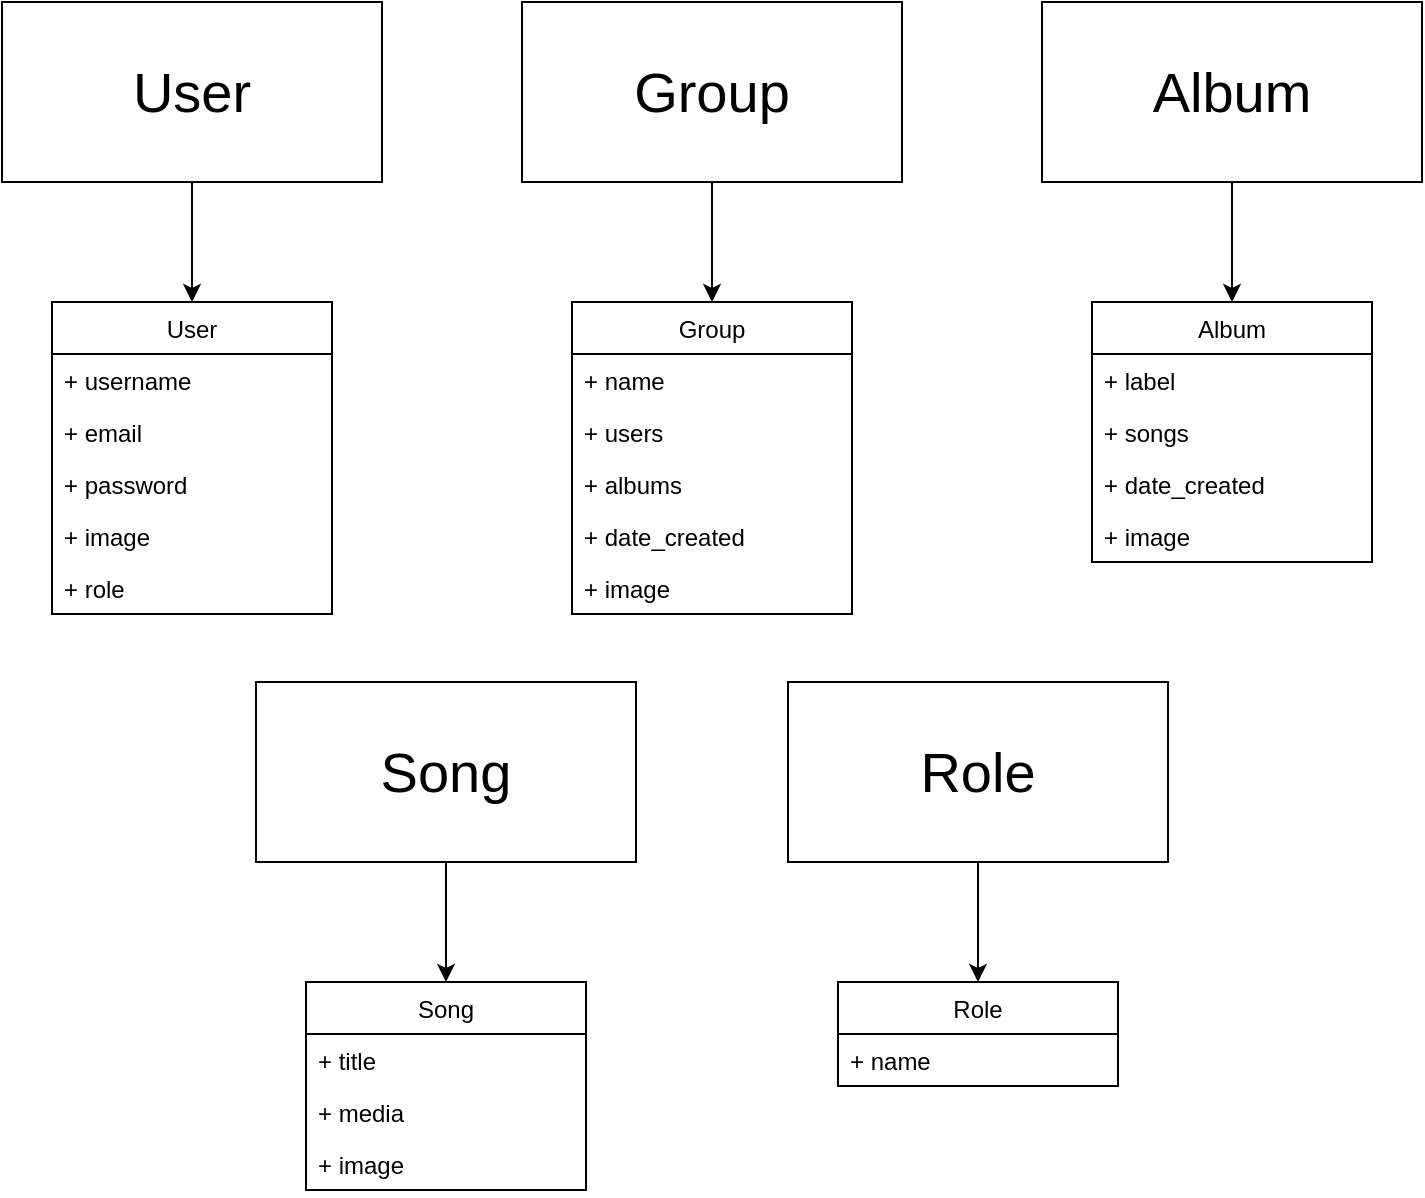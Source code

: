 <mxfile version="15.4.0" type="device"><diagram id="rNgb67nUA-flBkzxLx9r" name="Страница 1"><mxGraphModel dx="1422" dy="862" grid="1" gridSize="10" guides="1" tooltips="1" connect="1" arrows="1" fold="1" page="1" pageScale="1" pageWidth="827" pageHeight="1169" math="0" shadow="0"><root><mxCell id="0"/><mxCell id="1" parent="0"/><mxCell id="sQSboes8nyo_y6Q3QGYn-12" style="edgeStyle=orthogonalEdgeStyle;rounded=0;orthogonalLoop=1;jettySize=auto;html=1;" edge="1" parent="1" source="sQSboes8nyo_y6Q3QGYn-1" target="sQSboes8nyo_y6Q3QGYn-7"><mxGeometry relative="1" as="geometry"/></mxCell><mxCell id="sQSboes8nyo_y6Q3QGYn-1" value="&lt;font style=&quot;font-size: 28px&quot;&gt;User&lt;/font&gt;" style="rounded=0;whiteSpace=wrap;html=1;" vertex="1" parent="1"><mxGeometry x="59" y="150" width="190" height="90" as="geometry"/></mxCell><mxCell id="sQSboes8nyo_y6Q3QGYn-22" value="" style="edgeStyle=orthogonalEdgeStyle;rounded=0;orthogonalLoop=1;jettySize=auto;html=1;" edge="1" parent="1" source="sQSboes8nyo_y6Q3QGYn-3" target="sQSboes8nyo_y6Q3QGYn-16"><mxGeometry relative="1" as="geometry"/></mxCell><mxCell id="sQSboes8nyo_y6Q3QGYn-3" value="&lt;font style=&quot;font-size: 28px&quot;&gt;Group&lt;/font&gt;" style="rounded=0;whiteSpace=wrap;html=1;" vertex="1" parent="1"><mxGeometry x="319" y="150" width="190" height="90" as="geometry"/></mxCell><mxCell id="sQSboes8nyo_y6Q3QGYn-30" value="" style="edgeStyle=orthogonalEdgeStyle;rounded=0;orthogonalLoop=1;jettySize=auto;html=1;" edge="1" parent="1" source="sQSboes8nyo_y6Q3QGYn-4" target="sQSboes8nyo_y6Q3QGYn-24"><mxGeometry relative="1" as="geometry"/></mxCell><mxCell id="sQSboes8nyo_y6Q3QGYn-4" value="&lt;font style=&quot;font-size: 28px&quot;&gt;Album&lt;/font&gt;" style="rounded=0;whiteSpace=wrap;html=1;" vertex="1" parent="1"><mxGeometry x="579" y="150" width="190" height="90" as="geometry"/></mxCell><mxCell id="sQSboes8nyo_y6Q3QGYn-38" style="edgeStyle=orthogonalEdgeStyle;rounded=0;orthogonalLoop=1;jettySize=auto;html=1;" edge="1" parent="1" source="sQSboes8nyo_y6Q3QGYn-5" target="sQSboes8nyo_y6Q3QGYn-32"><mxGeometry relative="1" as="geometry"/></mxCell><mxCell id="sQSboes8nyo_y6Q3QGYn-5" value="&lt;span style=&quot;font-size: 28px&quot;&gt;Song&lt;/span&gt;" style="rounded=0;whiteSpace=wrap;html=1;" vertex="1" parent="1"><mxGeometry x="186" y="490" width="190" height="90" as="geometry"/></mxCell><mxCell id="sQSboes8nyo_y6Q3QGYn-46" value="" style="edgeStyle=orthogonalEdgeStyle;rounded=0;orthogonalLoop=1;jettySize=auto;html=1;" edge="1" parent="1" source="sQSboes8nyo_y6Q3QGYn-6" target="sQSboes8nyo_y6Q3QGYn-40"><mxGeometry relative="1" as="geometry"/></mxCell><mxCell id="sQSboes8nyo_y6Q3QGYn-6" value="&lt;span style=&quot;font-size: 28px&quot;&gt;Role&lt;/span&gt;" style="rounded=0;whiteSpace=wrap;html=1;" vertex="1" parent="1"><mxGeometry x="452" y="490" width="190" height="90" as="geometry"/></mxCell><mxCell id="sQSboes8nyo_y6Q3QGYn-7" value="User" style="swimlane;fontStyle=0;childLayout=stackLayout;horizontal=1;startSize=26;fillColor=none;horizontalStack=0;resizeParent=1;resizeParentMax=0;resizeLast=0;collapsible=1;marginBottom=0;" vertex="1" parent="1"><mxGeometry x="84" y="300" width="140" height="156" as="geometry"/></mxCell><mxCell id="sQSboes8nyo_y6Q3QGYn-8" value="+ username" style="text;strokeColor=none;fillColor=none;align=left;verticalAlign=top;spacingLeft=4;spacingRight=4;overflow=hidden;rotatable=0;points=[[0,0.5],[1,0.5]];portConstraint=eastwest;" vertex="1" parent="sQSboes8nyo_y6Q3QGYn-7"><mxGeometry y="26" width="140" height="26" as="geometry"/></mxCell><mxCell id="sQSboes8nyo_y6Q3QGYn-9" value="+ email" style="text;strokeColor=none;fillColor=none;align=left;verticalAlign=top;spacingLeft=4;spacingRight=4;overflow=hidden;rotatable=0;points=[[0,0.5],[1,0.5]];portConstraint=eastwest;" vertex="1" parent="sQSboes8nyo_y6Q3QGYn-7"><mxGeometry y="52" width="140" height="26" as="geometry"/></mxCell><mxCell id="sQSboes8nyo_y6Q3QGYn-10" value="+ password" style="text;strokeColor=none;fillColor=none;align=left;verticalAlign=top;spacingLeft=4;spacingRight=4;overflow=hidden;rotatable=0;points=[[0,0.5],[1,0.5]];portConstraint=eastwest;" vertex="1" parent="sQSboes8nyo_y6Q3QGYn-7"><mxGeometry y="78" width="140" height="26" as="geometry"/></mxCell><mxCell id="sQSboes8nyo_y6Q3QGYn-13" value="+ image" style="text;strokeColor=none;fillColor=none;align=left;verticalAlign=top;spacingLeft=4;spacingRight=4;overflow=hidden;rotatable=0;points=[[0,0.5],[1,0.5]];portConstraint=eastwest;" vertex="1" parent="sQSboes8nyo_y6Q3QGYn-7"><mxGeometry y="104" width="140" height="26" as="geometry"/></mxCell><mxCell id="sQSboes8nyo_y6Q3QGYn-14" value="+ role" style="text;strokeColor=none;fillColor=none;align=left;verticalAlign=top;spacingLeft=4;spacingRight=4;overflow=hidden;rotatable=0;points=[[0,0.5],[1,0.5]];portConstraint=eastwest;" vertex="1" parent="sQSboes8nyo_y6Q3QGYn-7"><mxGeometry y="130" width="140" height="26" as="geometry"/></mxCell><mxCell id="sQSboes8nyo_y6Q3QGYn-16" value="Group" style="swimlane;fontStyle=0;childLayout=stackLayout;horizontal=1;startSize=26;fillColor=none;horizontalStack=0;resizeParent=1;resizeParentMax=0;resizeLast=0;collapsible=1;marginBottom=0;" vertex="1" parent="1"><mxGeometry x="344" y="300" width="140" height="156" as="geometry"/></mxCell><mxCell id="sQSboes8nyo_y6Q3QGYn-17" value="+ name" style="text;strokeColor=none;fillColor=none;align=left;verticalAlign=top;spacingLeft=4;spacingRight=4;overflow=hidden;rotatable=0;points=[[0,0.5],[1,0.5]];portConstraint=eastwest;" vertex="1" parent="sQSboes8nyo_y6Q3QGYn-16"><mxGeometry y="26" width="140" height="26" as="geometry"/></mxCell><mxCell id="sQSboes8nyo_y6Q3QGYn-18" value="+ users" style="text;strokeColor=none;fillColor=none;align=left;verticalAlign=top;spacingLeft=4;spacingRight=4;overflow=hidden;rotatable=0;points=[[0,0.5],[1,0.5]];portConstraint=eastwest;" vertex="1" parent="sQSboes8nyo_y6Q3QGYn-16"><mxGeometry y="52" width="140" height="26" as="geometry"/></mxCell><mxCell id="sQSboes8nyo_y6Q3QGYn-19" value="+ albums" style="text;strokeColor=none;fillColor=none;align=left;verticalAlign=top;spacingLeft=4;spacingRight=4;overflow=hidden;rotatable=0;points=[[0,0.5],[1,0.5]];portConstraint=eastwest;" vertex="1" parent="sQSboes8nyo_y6Q3QGYn-16"><mxGeometry y="78" width="140" height="26" as="geometry"/></mxCell><mxCell id="sQSboes8nyo_y6Q3QGYn-20" value="+ date_created" style="text;strokeColor=none;fillColor=none;align=left;verticalAlign=top;spacingLeft=4;spacingRight=4;overflow=hidden;rotatable=0;points=[[0,0.5],[1,0.5]];portConstraint=eastwest;" vertex="1" parent="sQSboes8nyo_y6Q3QGYn-16"><mxGeometry y="104" width="140" height="26" as="geometry"/></mxCell><mxCell id="sQSboes8nyo_y6Q3QGYn-21" value="+ image" style="text;strokeColor=none;fillColor=none;align=left;verticalAlign=top;spacingLeft=4;spacingRight=4;overflow=hidden;rotatable=0;points=[[0,0.5],[1,0.5]];portConstraint=eastwest;" vertex="1" parent="sQSboes8nyo_y6Q3QGYn-16"><mxGeometry y="130" width="140" height="26" as="geometry"/></mxCell><mxCell id="sQSboes8nyo_y6Q3QGYn-24" value="Album" style="swimlane;fontStyle=0;childLayout=stackLayout;horizontal=1;startSize=26;fillColor=none;horizontalStack=0;resizeParent=1;resizeParentMax=0;resizeLast=0;collapsible=1;marginBottom=0;" vertex="1" parent="1"><mxGeometry x="604" y="300" width="140" height="130" as="geometry"/></mxCell><mxCell id="sQSboes8nyo_y6Q3QGYn-25" value="+ label" style="text;strokeColor=none;fillColor=none;align=left;verticalAlign=top;spacingLeft=4;spacingRight=4;overflow=hidden;rotatable=0;points=[[0,0.5],[1,0.5]];portConstraint=eastwest;" vertex="1" parent="sQSboes8nyo_y6Q3QGYn-24"><mxGeometry y="26" width="140" height="26" as="geometry"/></mxCell><mxCell id="sQSboes8nyo_y6Q3QGYn-26" value="+ songs" style="text;strokeColor=none;fillColor=none;align=left;verticalAlign=top;spacingLeft=4;spacingRight=4;overflow=hidden;rotatable=0;points=[[0,0.5],[1,0.5]];portConstraint=eastwest;" vertex="1" parent="sQSboes8nyo_y6Q3QGYn-24"><mxGeometry y="52" width="140" height="26" as="geometry"/></mxCell><mxCell id="sQSboes8nyo_y6Q3QGYn-27" value="+ date_created" style="text;strokeColor=none;fillColor=none;align=left;verticalAlign=top;spacingLeft=4;spacingRight=4;overflow=hidden;rotatable=0;points=[[0,0.5],[1,0.5]];portConstraint=eastwest;" vertex="1" parent="sQSboes8nyo_y6Q3QGYn-24"><mxGeometry y="78" width="140" height="26" as="geometry"/></mxCell><mxCell id="sQSboes8nyo_y6Q3QGYn-28" value="+ image" style="text;strokeColor=none;fillColor=none;align=left;verticalAlign=top;spacingLeft=4;spacingRight=4;overflow=hidden;rotatable=0;points=[[0,0.5],[1,0.5]];portConstraint=eastwest;" vertex="1" parent="sQSboes8nyo_y6Q3QGYn-24"><mxGeometry y="104" width="140" height="26" as="geometry"/></mxCell><mxCell id="sQSboes8nyo_y6Q3QGYn-32" value="Song" style="swimlane;fontStyle=0;childLayout=stackLayout;horizontal=1;startSize=26;fillColor=none;horizontalStack=0;resizeParent=1;resizeParentMax=0;resizeLast=0;collapsible=1;marginBottom=0;" vertex="1" parent="1"><mxGeometry x="211" y="640" width="140" height="104" as="geometry"/></mxCell><mxCell id="sQSboes8nyo_y6Q3QGYn-33" value="+ title" style="text;strokeColor=none;fillColor=none;align=left;verticalAlign=top;spacingLeft=4;spacingRight=4;overflow=hidden;rotatable=0;points=[[0,0.5],[1,0.5]];portConstraint=eastwest;" vertex="1" parent="sQSboes8nyo_y6Q3QGYn-32"><mxGeometry y="26" width="140" height="26" as="geometry"/></mxCell><mxCell id="sQSboes8nyo_y6Q3QGYn-34" value="+ media" style="text;strokeColor=none;fillColor=none;align=left;verticalAlign=top;spacingLeft=4;spacingRight=4;overflow=hidden;rotatable=0;points=[[0,0.5],[1,0.5]];portConstraint=eastwest;" vertex="1" parent="sQSboes8nyo_y6Q3QGYn-32"><mxGeometry y="52" width="140" height="26" as="geometry"/></mxCell><mxCell id="sQSboes8nyo_y6Q3QGYn-36" value="+ image" style="text;strokeColor=none;fillColor=none;align=left;verticalAlign=top;spacingLeft=4;spacingRight=4;overflow=hidden;rotatable=0;points=[[0,0.5],[1,0.5]];portConstraint=eastwest;" vertex="1" parent="sQSboes8nyo_y6Q3QGYn-32"><mxGeometry y="78" width="140" height="26" as="geometry"/></mxCell><mxCell id="sQSboes8nyo_y6Q3QGYn-40" value="Role" style="swimlane;fontStyle=0;childLayout=stackLayout;horizontal=1;startSize=26;fillColor=none;horizontalStack=0;resizeParent=1;resizeParentMax=0;resizeLast=0;collapsible=1;marginBottom=0;" vertex="1" parent="1"><mxGeometry x="477" y="640" width="140" height="52" as="geometry"/></mxCell><mxCell id="sQSboes8nyo_y6Q3QGYn-41" value="+ name" style="text;strokeColor=none;fillColor=none;align=left;verticalAlign=top;spacingLeft=4;spacingRight=4;overflow=hidden;rotatable=0;points=[[0,0.5],[1,0.5]];portConstraint=eastwest;" vertex="1" parent="sQSboes8nyo_y6Q3QGYn-40"><mxGeometry y="26" width="140" height="26" as="geometry"/></mxCell></root></mxGraphModel></diagram></mxfile>